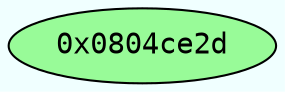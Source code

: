 digraph code {
	graph [bgcolor=azure fontsize=8 fontname="Courier" splines="ortho"];
	node [fillcolor=gray style=filled];
	edge [arrowhead="normal"];
	"0x0804ce2d" [URL="sym.te_print/0x0804ce2d", fillcolor="palegreen",color="black", fontname="Courier",label="0x0804ce2d"]
}
